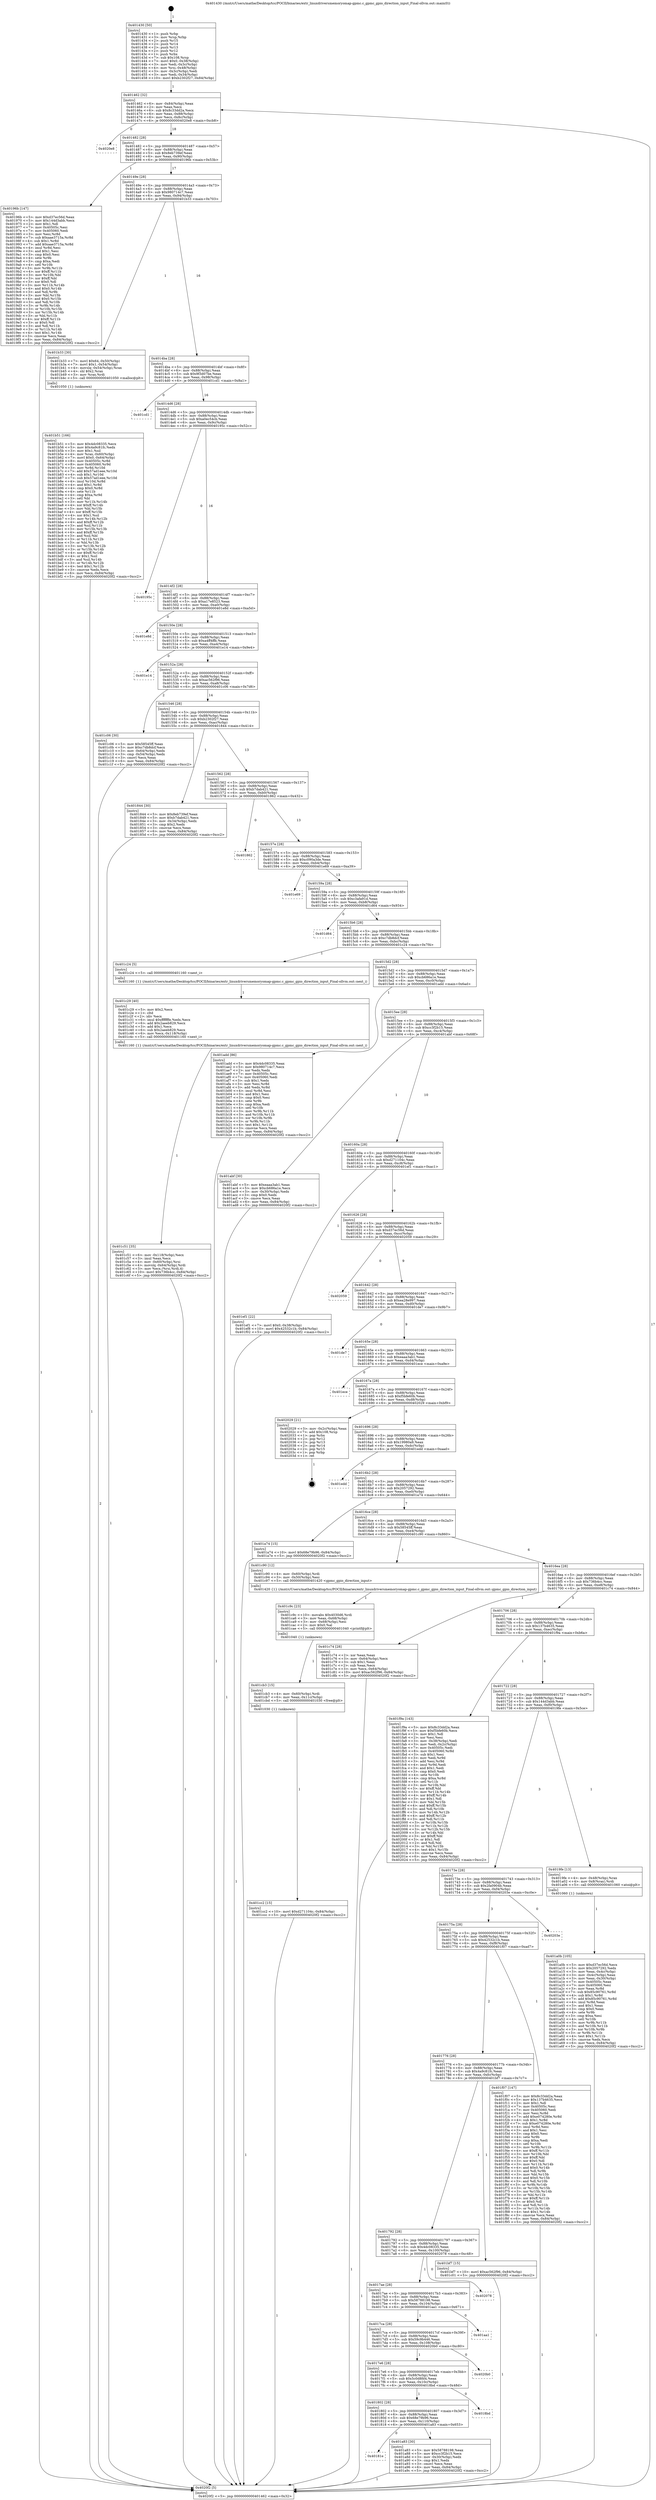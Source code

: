 digraph "0x401430" {
  label = "0x401430 (/mnt/c/Users/mathe/Desktop/tcc/POCII/binaries/extr_linuxdriversmemoryomap-gpmc.c_gpmc_gpio_direction_input_Final-ollvm.out::main(0))"
  labelloc = "t"
  node[shape=record]

  Entry [label="",width=0.3,height=0.3,shape=circle,fillcolor=black,style=filled]
  "0x401462" [label="{
     0x401462 [32]\l
     | [instrs]\l
     &nbsp;&nbsp;0x401462 \<+6\>: mov -0x84(%rbp),%eax\l
     &nbsp;&nbsp;0x401468 \<+2\>: mov %eax,%ecx\l
     &nbsp;&nbsp;0x40146a \<+6\>: sub $0x8c33dd2a,%ecx\l
     &nbsp;&nbsp;0x401470 \<+6\>: mov %eax,-0x88(%rbp)\l
     &nbsp;&nbsp;0x401476 \<+6\>: mov %ecx,-0x8c(%rbp)\l
     &nbsp;&nbsp;0x40147c \<+6\>: je 00000000004020e8 \<main+0xcb8\>\l
  }"]
  "0x4020e8" [label="{
     0x4020e8\l
  }", style=dashed]
  "0x401482" [label="{
     0x401482 [28]\l
     | [instrs]\l
     &nbsp;&nbsp;0x401482 \<+5\>: jmp 0000000000401487 \<main+0x57\>\l
     &nbsp;&nbsp;0x401487 \<+6\>: mov -0x88(%rbp),%eax\l
     &nbsp;&nbsp;0x40148d \<+5\>: sub $0x8eb739ef,%eax\l
     &nbsp;&nbsp;0x401492 \<+6\>: mov %eax,-0x90(%rbp)\l
     &nbsp;&nbsp;0x401498 \<+6\>: je 000000000040196b \<main+0x53b\>\l
  }"]
  Exit [label="",width=0.3,height=0.3,shape=circle,fillcolor=black,style=filled,peripheries=2]
  "0x40196b" [label="{
     0x40196b [147]\l
     | [instrs]\l
     &nbsp;&nbsp;0x40196b \<+5\>: mov $0xd37ec56d,%eax\l
     &nbsp;&nbsp;0x401970 \<+5\>: mov $0x144d3abb,%ecx\l
     &nbsp;&nbsp;0x401975 \<+2\>: mov $0x1,%dl\l
     &nbsp;&nbsp;0x401977 \<+7\>: mov 0x40505c,%esi\l
     &nbsp;&nbsp;0x40197e \<+7\>: mov 0x405060,%edi\l
     &nbsp;&nbsp;0x401985 \<+3\>: mov %esi,%r8d\l
     &nbsp;&nbsp;0x401988 \<+7\>: sub $0xaae3715a,%r8d\l
     &nbsp;&nbsp;0x40198f \<+4\>: sub $0x1,%r8d\l
     &nbsp;&nbsp;0x401993 \<+7\>: add $0xaae3715a,%r8d\l
     &nbsp;&nbsp;0x40199a \<+4\>: imul %r8d,%esi\l
     &nbsp;&nbsp;0x40199e \<+3\>: and $0x1,%esi\l
     &nbsp;&nbsp;0x4019a1 \<+3\>: cmp $0x0,%esi\l
     &nbsp;&nbsp;0x4019a4 \<+4\>: sete %r9b\l
     &nbsp;&nbsp;0x4019a8 \<+3\>: cmp $0xa,%edi\l
     &nbsp;&nbsp;0x4019ab \<+4\>: setl %r10b\l
     &nbsp;&nbsp;0x4019af \<+3\>: mov %r9b,%r11b\l
     &nbsp;&nbsp;0x4019b2 \<+4\>: xor $0xff,%r11b\l
     &nbsp;&nbsp;0x4019b6 \<+3\>: mov %r10b,%bl\l
     &nbsp;&nbsp;0x4019b9 \<+3\>: xor $0xff,%bl\l
     &nbsp;&nbsp;0x4019bc \<+3\>: xor $0x0,%dl\l
     &nbsp;&nbsp;0x4019bf \<+3\>: mov %r11b,%r14b\l
     &nbsp;&nbsp;0x4019c2 \<+4\>: and $0x0,%r14b\l
     &nbsp;&nbsp;0x4019c6 \<+3\>: and %dl,%r9b\l
     &nbsp;&nbsp;0x4019c9 \<+3\>: mov %bl,%r15b\l
     &nbsp;&nbsp;0x4019cc \<+4\>: and $0x0,%r15b\l
     &nbsp;&nbsp;0x4019d0 \<+3\>: and %dl,%r10b\l
     &nbsp;&nbsp;0x4019d3 \<+3\>: or %r9b,%r14b\l
     &nbsp;&nbsp;0x4019d6 \<+3\>: or %r10b,%r15b\l
     &nbsp;&nbsp;0x4019d9 \<+3\>: xor %r15b,%r14b\l
     &nbsp;&nbsp;0x4019dc \<+3\>: or %bl,%r11b\l
     &nbsp;&nbsp;0x4019df \<+4\>: xor $0xff,%r11b\l
     &nbsp;&nbsp;0x4019e3 \<+3\>: or $0x0,%dl\l
     &nbsp;&nbsp;0x4019e6 \<+3\>: and %dl,%r11b\l
     &nbsp;&nbsp;0x4019e9 \<+3\>: or %r11b,%r14b\l
     &nbsp;&nbsp;0x4019ec \<+4\>: test $0x1,%r14b\l
     &nbsp;&nbsp;0x4019f0 \<+3\>: cmovne %ecx,%eax\l
     &nbsp;&nbsp;0x4019f3 \<+6\>: mov %eax,-0x84(%rbp)\l
     &nbsp;&nbsp;0x4019f9 \<+5\>: jmp 00000000004020f2 \<main+0xcc2\>\l
  }"]
  "0x40149e" [label="{
     0x40149e [28]\l
     | [instrs]\l
     &nbsp;&nbsp;0x40149e \<+5\>: jmp 00000000004014a3 \<main+0x73\>\l
     &nbsp;&nbsp;0x4014a3 \<+6\>: mov -0x88(%rbp),%eax\l
     &nbsp;&nbsp;0x4014a9 \<+5\>: sub $0x980714c7,%eax\l
     &nbsp;&nbsp;0x4014ae \<+6\>: mov %eax,-0x94(%rbp)\l
     &nbsp;&nbsp;0x4014b4 \<+6\>: je 0000000000401b33 \<main+0x703\>\l
  }"]
  "0x401cc2" [label="{
     0x401cc2 [15]\l
     | [instrs]\l
     &nbsp;&nbsp;0x401cc2 \<+10\>: movl $0xd271104c,-0x84(%rbp)\l
     &nbsp;&nbsp;0x401ccc \<+5\>: jmp 00000000004020f2 \<main+0xcc2\>\l
  }"]
  "0x401b33" [label="{
     0x401b33 [30]\l
     | [instrs]\l
     &nbsp;&nbsp;0x401b33 \<+7\>: movl $0x64,-0x50(%rbp)\l
     &nbsp;&nbsp;0x401b3a \<+7\>: movl $0x1,-0x54(%rbp)\l
     &nbsp;&nbsp;0x401b41 \<+4\>: movslq -0x54(%rbp),%rax\l
     &nbsp;&nbsp;0x401b45 \<+4\>: shl $0x2,%rax\l
     &nbsp;&nbsp;0x401b49 \<+3\>: mov %rax,%rdi\l
     &nbsp;&nbsp;0x401b4c \<+5\>: call 0000000000401050 \<malloc@plt\>\l
     | [calls]\l
     &nbsp;&nbsp;0x401050 \{1\} (unknown)\l
  }"]
  "0x4014ba" [label="{
     0x4014ba [28]\l
     | [instrs]\l
     &nbsp;&nbsp;0x4014ba \<+5\>: jmp 00000000004014bf \<main+0x8f\>\l
     &nbsp;&nbsp;0x4014bf \<+6\>: mov -0x88(%rbp),%eax\l
     &nbsp;&nbsp;0x4014c5 \<+5\>: sub $0x9f3d07be,%eax\l
     &nbsp;&nbsp;0x4014ca \<+6\>: mov %eax,-0x98(%rbp)\l
     &nbsp;&nbsp;0x4014d0 \<+6\>: je 0000000000401cd1 \<main+0x8a1\>\l
  }"]
  "0x401cb3" [label="{
     0x401cb3 [15]\l
     | [instrs]\l
     &nbsp;&nbsp;0x401cb3 \<+4\>: mov -0x60(%rbp),%rdi\l
     &nbsp;&nbsp;0x401cb7 \<+6\>: mov %eax,-0x11c(%rbp)\l
     &nbsp;&nbsp;0x401cbd \<+5\>: call 0000000000401030 \<free@plt\>\l
     | [calls]\l
     &nbsp;&nbsp;0x401030 \{1\} (unknown)\l
  }"]
  "0x401cd1" [label="{
     0x401cd1\l
  }", style=dashed]
  "0x4014d6" [label="{
     0x4014d6 [28]\l
     | [instrs]\l
     &nbsp;&nbsp;0x4014d6 \<+5\>: jmp 00000000004014db \<main+0xab\>\l
     &nbsp;&nbsp;0x4014db \<+6\>: mov -0x88(%rbp),%eax\l
     &nbsp;&nbsp;0x4014e1 \<+5\>: sub $0xa0ec54cb,%eax\l
     &nbsp;&nbsp;0x4014e6 \<+6\>: mov %eax,-0x9c(%rbp)\l
     &nbsp;&nbsp;0x4014ec \<+6\>: je 000000000040195c \<main+0x52c\>\l
  }"]
  "0x401c9c" [label="{
     0x401c9c [23]\l
     | [instrs]\l
     &nbsp;&nbsp;0x401c9c \<+10\>: movabs $0x4030d6,%rdi\l
     &nbsp;&nbsp;0x401ca6 \<+3\>: mov %eax,-0x68(%rbp)\l
     &nbsp;&nbsp;0x401ca9 \<+3\>: mov -0x68(%rbp),%esi\l
     &nbsp;&nbsp;0x401cac \<+2\>: mov $0x0,%al\l
     &nbsp;&nbsp;0x401cae \<+5\>: call 0000000000401040 \<printf@plt\>\l
     | [calls]\l
     &nbsp;&nbsp;0x401040 \{1\} (unknown)\l
  }"]
  "0x40195c" [label="{
     0x40195c\l
  }", style=dashed]
  "0x4014f2" [label="{
     0x4014f2 [28]\l
     | [instrs]\l
     &nbsp;&nbsp;0x4014f2 \<+5\>: jmp 00000000004014f7 \<main+0xc7\>\l
     &nbsp;&nbsp;0x4014f7 \<+6\>: mov -0x88(%rbp),%eax\l
     &nbsp;&nbsp;0x4014fd \<+5\>: sub $0xa17e8523,%eax\l
     &nbsp;&nbsp;0x401502 \<+6\>: mov %eax,-0xa0(%rbp)\l
     &nbsp;&nbsp;0x401508 \<+6\>: je 0000000000401e8d \<main+0xa5d\>\l
  }"]
  "0x401c51" [label="{
     0x401c51 [35]\l
     | [instrs]\l
     &nbsp;&nbsp;0x401c51 \<+6\>: mov -0x118(%rbp),%ecx\l
     &nbsp;&nbsp;0x401c57 \<+3\>: imul %eax,%ecx\l
     &nbsp;&nbsp;0x401c5a \<+4\>: mov -0x60(%rbp),%rsi\l
     &nbsp;&nbsp;0x401c5e \<+4\>: movslq -0x64(%rbp),%rdi\l
     &nbsp;&nbsp;0x401c62 \<+3\>: mov %ecx,(%rsi,%rdi,4)\l
     &nbsp;&nbsp;0x401c65 \<+10\>: movl $0x736b4cc,-0x84(%rbp)\l
     &nbsp;&nbsp;0x401c6f \<+5\>: jmp 00000000004020f2 \<main+0xcc2\>\l
  }"]
  "0x401e8d" [label="{
     0x401e8d\l
  }", style=dashed]
  "0x40150e" [label="{
     0x40150e [28]\l
     | [instrs]\l
     &nbsp;&nbsp;0x40150e \<+5\>: jmp 0000000000401513 \<main+0xe3\>\l
     &nbsp;&nbsp;0x401513 \<+6\>: mov -0x88(%rbp),%eax\l
     &nbsp;&nbsp;0x401519 \<+5\>: sub $0xa4ff4ffb,%eax\l
     &nbsp;&nbsp;0x40151e \<+6\>: mov %eax,-0xa4(%rbp)\l
     &nbsp;&nbsp;0x401524 \<+6\>: je 0000000000401e14 \<main+0x9e4\>\l
  }"]
  "0x401c29" [label="{
     0x401c29 [40]\l
     | [instrs]\l
     &nbsp;&nbsp;0x401c29 \<+5\>: mov $0x2,%ecx\l
     &nbsp;&nbsp;0x401c2e \<+1\>: cltd\l
     &nbsp;&nbsp;0x401c2f \<+2\>: idiv %ecx\l
     &nbsp;&nbsp;0x401c31 \<+6\>: imul $0xfffffffe,%edx,%ecx\l
     &nbsp;&nbsp;0x401c37 \<+6\>: add $0x2aeeb829,%ecx\l
     &nbsp;&nbsp;0x401c3d \<+3\>: add $0x1,%ecx\l
     &nbsp;&nbsp;0x401c40 \<+6\>: sub $0x2aeeb829,%ecx\l
     &nbsp;&nbsp;0x401c46 \<+6\>: mov %ecx,-0x118(%rbp)\l
     &nbsp;&nbsp;0x401c4c \<+5\>: call 0000000000401160 \<next_i\>\l
     | [calls]\l
     &nbsp;&nbsp;0x401160 \{1\} (/mnt/c/Users/mathe/Desktop/tcc/POCII/binaries/extr_linuxdriversmemoryomap-gpmc.c_gpmc_gpio_direction_input_Final-ollvm.out::next_i)\l
  }"]
  "0x401e14" [label="{
     0x401e14\l
  }", style=dashed]
  "0x40152a" [label="{
     0x40152a [28]\l
     | [instrs]\l
     &nbsp;&nbsp;0x40152a \<+5\>: jmp 000000000040152f \<main+0xff\>\l
     &nbsp;&nbsp;0x40152f \<+6\>: mov -0x88(%rbp),%eax\l
     &nbsp;&nbsp;0x401535 \<+5\>: sub $0xac562f96,%eax\l
     &nbsp;&nbsp;0x40153a \<+6\>: mov %eax,-0xa8(%rbp)\l
     &nbsp;&nbsp;0x401540 \<+6\>: je 0000000000401c06 \<main+0x7d6\>\l
  }"]
  "0x401b51" [label="{
     0x401b51 [166]\l
     | [instrs]\l
     &nbsp;&nbsp;0x401b51 \<+5\>: mov $0x4dc08335,%ecx\l
     &nbsp;&nbsp;0x401b56 \<+5\>: mov $0x4a9c81fc,%edx\l
     &nbsp;&nbsp;0x401b5b \<+3\>: mov $0x1,%sil\l
     &nbsp;&nbsp;0x401b5e \<+4\>: mov %rax,-0x60(%rbp)\l
     &nbsp;&nbsp;0x401b62 \<+7\>: movl $0x0,-0x64(%rbp)\l
     &nbsp;&nbsp;0x401b69 \<+8\>: mov 0x40505c,%r8d\l
     &nbsp;&nbsp;0x401b71 \<+8\>: mov 0x405060,%r9d\l
     &nbsp;&nbsp;0x401b79 \<+3\>: mov %r8d,%r10d\l
     &nbsp;&nbsp;0x401b7c \<+7\>: add $0x57ad1eee,%r10d\l
     &nbsp;&nbsp;0x401b83 \<+4\>: sub $0x1,%r10d\l
     &nbsp;&nbsp;0x401b87 \<+7\>: sub $0x57ad1eee,%r10d\l
     &nbsp;&nbsp;0x401b8e \<+4\>: imul %r10d,%r8d\l
     &nbsp;&nbsp;0x401b92 \<+4\>: and $0x1,%r8d\l
     &nbsp;&nbsp;0x401b96 \<+4\>: cmp $0x0,%r8d\l
     &nbsp;&nbsp;0x401b9a \<+4\>: sete %r11b\l
     &nbsp;&nbsp;0x401b9e \<+4\>: cmp $0xa,%r9d\l
     &nbsp;&nbsp;0x401ba2 \<+3\>: setl %bl\l
     &nbsp;&nbsp;0x401ba5 \<+3\>: mov %r11b,%r14b\l
     &nbsp;&nbsp;0x401ba8 \<+4\>: xor $0xff,%r14b\l
     &nbsp;&nbsp;0x401bac \<+3\>: mov %bl,%r15b\l
     &nbsp;&nbsp;0x401baf \<+4\>: xor $0xff,%r15b\l
     &nbsp;&nbsp;0x401bb3 \<+4\>: xor $0x1,%sil\l
     &nbsp;&nbsp;0x401bb7 \<+3\>: mov %r14b,%r12b\l
     &nbsp;&nbsp;0x401bba \<+4\>: and $0xff,%r12b\l
     &nbsp;&nbsp;0x401bbe \<+3\>: and %sil,%r11b\l
     &nbsp;&nbsp;0x401bc1 \<+3\>: mov %r15b,%r13b\l
     &nbsp;&nbsp;0x401bc4 \<+4\>: and $0xff,%r13b\l
     &nbsp;&nbsp;0x401bc8 \<+3\>: and %sil,%bl\l
     &nbsp;&nbsp;0x401bcb \<+3\>: or %r11b,%r12b\l
     &nbsp;&nbsp;0x401bce \<+3\>: or %bl,%r13b\l
     &nbsp;&nbsp;0x401bd1 \<+3\>: xor %r13b,%r12b\l
     &nbsp;&nbsp;0x401bd4 \<+3\>: or %r15b,%r14b\l
     &nbsp;&nbsp;0x401bd7 \<+4\>: xor $0xff,%r14b\l
     &nbsp;&nbsp;0x401bdb \<+4\>: or $0x1,%sil\l
     &nbsp;&nbsp;0x401bdf \<+3\>: and %sil,%r14b\l
     &nbsp;&nbsp;0x401be2 \<+3\>: or %r14b,%r12b\l
     &nbsp;&nbsp;0x401be5 \<+4\>: test $0x1,%r12b\l
     &nbsp;&nbsp;0x401be9 \<+3\>: cmovne %edx,%ecx\l
     &nbsp;&nbsp;0x401bec \<+6\>: mov %ecx,-0x84(%rbp)\l
     &nbsp;&nbsp;0x401bf2 \<+5\>: jmp 00000000004020f2 \<main+0xcc2\>\l
  }"]
  "0x401c06" [label="{
     0x401c06 [30]\l
     | [instrs]\l
     &nbsp;&nbsp;0x401c06 \<+5\>: mov $0x58545ff,%eax\l
     &nbsp;&nbsp;0x401c0b \<+5\>: mov $0xc7db8dcf,%ecx\l
     &nbsp;&nbsp;0x401c10 \<+3\>: mov -0x64(%rbp),%edx\l
     &nbsp;&nbsp;0x401c13 \<+3\>: cmp -0x54(%rbp),%edx\l
     &nbsp;&nbsp;0x401c16 \<+3\>: cmovl %ecx,%eax\l
     &nbsp;&nbsp;0x401c19 \<+6\>: mov %eax,-0x84(%rbp)\l
     &nbsp;&nbsp;0x401c1f \<+5\>: jmp 00000000004020f2 \<main+0xcc2\>\l
  }"]
  "0x401546" [label="{
     0x401546 [28]\l
     | [instrs]\l
     &nbsp;&nbsp;0x401546 \<+5\>: jmp 000000000040154b \<main+0x11b\>\l
     &nbsp;&nbsp;0x40154b \<+6\>: mov -0x88(%rbp),%eax\l
     &nbsp;&nbsp;0x401551 \<+5\>: sub $0xb2302f27,%eax\l
     &nbsp;&nbsp;0x401556 \<+6\>: mov %eax,-0xac(%rbp)\l
     &nbsp;&nbsp;0x40155c \<+6\>: je 0000000000401844 \<main+0x414\>\l
  }"]
  "0x40181e" [label="{
     0x40181e\l
  }", style=dashed]
  "0x401844" [label="{
     0x401844 [30]\l
     | [instrs]\l
     &nbsp;&nbsp;0x401844 \<+5\>: mov $0x8eb739ef,%eax\l
     &nbsp;&nbsp;0x401849 \<+5\>: mov $0xb7dab421,%ecx\l
     &nbsp;&nbsp;0x40184e \<+3\>: mov -0x34(%rbp),%edx\l
     &nbsp;&nbsp;0x401851 \<+3\>: cmp $0x2,%edx\l
     &nbsp;&nbsp;0x401854 \<+3\>: cmovne %ecx,%eax\l
     &nbsp;&nbsp;0x401857 \<+6\>: mov %eax,-0x84(%rbp)\l
     &nbsp;&nbsp;0x40185d \<+5\>: jmp 00000000004020f2 \<main+0xcc2\>\l
  }"]
  "0x401562" [label="{
     0x401562 [28]\l
     | [instrs]\l
     &nbsp;&nbsp;0x401562 \<+5\>: jmp 0000000000401567 \<main+0x137\>\l
     &nbsp;&nbsp;0x401567 \<+6\>: mov -0x88(%rbp),%eax\l
     &nbsp;&nbsp;0x40156d \<+5\>: sub $0xb7dab421,%eax\l
     &nbsp;&nbsp;0x401572 \<+6\>: mov %eax,-0xb0(%rbp)\l
     &nbsp;&nbsp;0x401578 \<+6\>: je 0000000000401862 \<main+0x432\>\l
  }"]
  "0x4020f2" [label="{
     0x4020f2 [5]\l
     | [instrs]\l
     &nbsp;&nbsp;0x4020f2 \<+5\>: jmp 0000000000401462 \<main+0x32\>\l
  }"]
  "0x401430" [label="{
     0x401430 [50]\l
     | [instrs]\l
     &nbsp;&nbsp;0x401430 \<+1\>: push %rbp\l
     &nbsp;&nbsp;0x401431 \<+3\>: mov %rsp,%rbp\l
     &nbsp;&nbsp;0x401434 \<+2\>: push %r15\l
     &nbsp;&nbsp;0x401436 \<+2\>: push %r14\l
     &nbsp;&nbsp;0x401438 \<+2\>: push %r13\l
     &nbsp;&nbsp;0x40143a \<+2\>: push %r12\l
     &nbsp;&nbsp;0x40143c \<+1\>: push %rbx\l
     &nbsp;&nbsp;0x40143d \<+7\>: sub $0x108,%rsp\l
     &nbsp;&nbsp;0x401444 \<+7\>: movl $0x0,-0x38(%rbp)\l
     &nbsp;&nbsp;0x40144b \<+3\>: mov %edi,-0x3c(%rbp)\l
     &nbsp;&nbsp;0x40144e \<+4\>: mov %rsi,-0x48(%rbp)\l
     &nbsp;&nbsp;0x401452 \<+3\>: mov -0x3c(%rbp),%edi\l
     &nbsp;&nbsp;0x401455 \<+3\>: mov %edi,-0x34(%rbp)\l
     &nbsp;&nbsp;0x401458 \<+10\>: movl $0xb2302f27,-0x84(%rbp)\l
  }"]
  "0x401a83" [label="{
     0x401a83 [30]\l
     | [instrs]\l
     &nbsp;&nbsp;0x401a83 \<+5\>: mov $0x58788198,%eax\l
     &nbsp;&nbsp;0x401a88 \<+5\>: mov $0xcc3f2b15,%ecx\l
     &nbsp;&nbsp;0x401a8d \<+3\>: mov -0x30(%rbp),%edx\l
     &nbsp;&nbsp;0x401a90 \<+3\>: cmp $0x1,%edx\l
     &nbsp;&nbsp;0x401a93 \<+3\>: cmovl %ecx,%eax\l
     &nbsp;&nbsp;0x401a96 \<+6\>: mov %eax,-0x84(%rbp)\l
     &nbsp;&nbsp;0x401a9c \<+5\>: jmp 00000000004020f2 \<main+0xcc2\>\l
  }"]
  "0x401862" [label="{
     0x401862\l
  }", style=dashed]
  "0x40157e" [label="{
     0x40157e [28]\l
     | [instrs]\l
     &nbsp;&nbsp;0x40157e \<+5\>: jmp 0000000000401583 \<main+0x153\>\l
     &nbsp;&nbsp;0x401583 \<+6\>: mov -0x88(%rbp),%eax\l
     &nbsp;&nbsp;0x401589 \<+5\>: sub $0xc090a3de,%eax\l
     &nbsp;&nbsp;0x40158e \<+6\>: mov %eax,-0xb4(%rbp)\l
     &nbsp;&nbsp;0x401594 \<+6\>: je 0000000000401e69 \<main+0xa39\>\l
  }"]
  "0x401802" [label="{
     0x401802 [28]\l
     | [instrs]\l
     &nbsp;&nbsp;0x401802 \<+5\>: jmp 0000000000401807 \<main+0x3d7\>\l
     &nbsp;&nbsp;0x401807 \<+6\>: mov -0x88(%rbp),%eax\l
     &nbsp;&nbsp;0x40180d \<+5\>: sub $0x68e79b96,%eax\l
     &nbsp;&nbsp;0x401812 \<+6\>: mov %eax,-0x110(%rbp)\l
     &nbsp;&nbsp;0x401818 \<+6\>: je 0000000000401a83 \<main+0x653\>\l
  }"]
  "0x401e69" [label="{
     0x401e69\l
  }", style=dashed]
  "0x40159a" [label="{
     0x40159a [28]\l
     | [instrs]\l
     &nbsp;&nbsp;0x40159a \<+5\>: jmp 000000000040159f \<main+0x16f\>\l
     &nbsp;&nbsp;0x40159f \<+6\>: mov -0x88(%rbp),%eax\l
     &nbsp;&nbsp;0x4015a5 \<+5\>: sub $0xc3afa91d,%eax\l
     &nbsp;&nbsp;0x4015aa \<+6\>: mov %eax,-0xb8(%rbp)\l
     &nbsp;&nbsp;0x4015b0 \<+6\>: je 0000000000401d64 \<main+0x934\>\l
  }"]
  "0x4018bd" [label="{
     0x4018bd\l
  }", style=dashed]
  "0x401d64" [label="{
     0x401d64\l
  }", style=dashed]
  "0x4015b6" [label="{
     0x4015b6 [28]\l
     | [instrs]\l
     &nbsp;&nbsp;0x4015b6 \<+5\>: jmp 00000000004015bb \<main+0x18b\>\l
     &nbsp;&nbsp;0x4015bb \<+6\>: mov -0x88(%rbp),%eax\l
     &nbsp;&nbsp;0x4015c1 \<+5\>: sub $0xc7db8dcf,%eax\l
     &nbsp;&nbsp;0x4015c6 \<+6\>: mov %eax,-0xbc(%rbp)\l
     &nbsp;&nbsp;0x4015cc \<+6\>: je 0000000000401c24 \<main+0x7f4\>\l
  }"]
  "0x4017e6" [label="{
     0x4017e6 [28]\l
     | [instrs]\l
     &nbsp;&nbsp;0x4017e6 \<+5\>: jmp 00000000004017eb \<main+0x3bb\>\l
     &nbsp;&nbsp;0x4017eb \<+6\>: mov -0x88(%rbp),%eax\l
     &nbsp;&nbsp;0x4017f1 \<+5\>: sub $0x5c0d8fd4,%eax\l
     &nbsp;&nbsp;0x4017f6 \<+6\>: mov %eax,-0x10c(%rbp)\l
     &nbsp;&nbsp;0x4017fc \<+6\>: je 00000000004018bd \<main+0x48d\>\l
  }"]
  "0x401c24" [label="{
     0x401c24 [5]\l
     | [instrs]\l
     &nbsp;&nbsp;0x401c24 \<+5\>: call 0000000000401160 \<next_i\>\l
     | [calls]\l
     &nbsp;&nbsp;0x401160 \{1\} (/mnt/c/Users/mathe/Desktop/tcc/POCII/binaries/extr_linuxdriversmemoryomap-gpmc.c_gpmc_gpio_direction_input_Final-ollvm.out::next_i)\l
  }"]
  "0x4015d2" [label="{
     0x4015d2 [28]\l
     | [instrs]\l
     &nbsp;&nbsp;0x4015d2 \<+5\>: jmp 00000000004015d7 \<main+0x1a7\>\l
     &nbsp;&nbsp;0x4015d7 \<+6\>: mov -0x88(%rbp),%eax\l
     &nbsp;&nbsp;0x4015dd \<+5\>: sub $0xcb686a1e,%eax\l
     &nbsp;&nbsp;0x4015e2 \<+6\>: mov %eax,-0xc0(%rbp)\l
     &nbsp;&nbsp;0x4015e8 \<+6\>: je 0000000000401add \<main+0x6ad\>\l
  }"]
  "0x4020b0" [label="{
     0x4020b0\l
  }", style=dashed]
  "0x401add" [label="{
     0x401add [86]\l
     | [instrs]\l
     &nbsp;&nbsp;0x401add \<+5\>: mov $0x4dc08335,%eax\l
     &nbsp;&nbsp;0x401ae2 \<+5\>: mov $0x980714c7,%ecx\l
     &nbsp;&nbsp;0x401ae7 \<+2\>: xor %edx,%edx\l
     &nbsp;&nbsp;0x401ae9 \<+7\>: mov 0x40505c,%esi\l
     &nbsp;&nbsp;0x401af0 \<+7\>: mov 0x405060,%edi\l
     &nbsp;&nbsp;0x401af7 \<+3\>: sub $0x1,%edx\l
     &nbsp;&nbsp;0x401afa \<+3\>: mov %esi,%r8d\l
     &nbsp;&nbsp;0x401afd \<+3\>: add %edx,%r8d\l
     &nbsp;&nbsp;0x401b00 \<+4\>: imul %r8d,%esi\l
     &nbsp;&nbsp;0x401b04 \<+3\>: and $0x1,%esi\l
     &nbsp;&nbsp;0x401b07 \<+3\>: cmp $0x0,%esi\l
     &nbsp;&nbsp;0x401b0a \<+4\>: sete %r9b\l
     &nbsp;&nbsp;0x401b0e \<+3\>: cmp $0xa,%edi\l
     &nbsp;&nbsp;0x401b11 \<+4\>: setl %r10b\l
     &nbsp;&nbsp;0x401b15 \<+3\>: mov %r9b,%r11b\l
     &nbsp;&nbsp;0x401b18 \<+3\>: and %r10b,%r11b\l
     &nbsp;&nbsp;0x401b1b \<+3\>: xor %r10b,%r9b\l
     &nbsp;&nbsp;0x401b1e \<+3\>: or %r9b,%r11b\l
     &nbsp;&nbsp;0x401b21 \<+4\>: test $0x1,%r11b\l
     &nbsp;&nbsp;0x401b25 \<+3\>: cmovne %ecx,%eax\l
     &nbsp;&nbsp;0x401b28 \<+6\>: mov %eax,-0x84(%rbp)\l
     &nbsp;&nbsp;0x401b2e \<+5\>: jmp 00000000004020f2 \<main+0xcc2\>\l
  }"]
  "0x4015ee" [label="{
     0x4015ee [28]\l
     | [instrs]\l
     &nbsp;&nbsp;0x4015ee \<+5\>: jmp 00000000004015f3 \<main+0x1c3\>\l
     &nbsp;&nbsp;0x4015f3 \<+6\>: mov -0x88(%rbp),%eax\l
     &nbsp;&nbsp;0x4015f9 \<+5\>: sub $0xcc3f2b15,%eax\l
     &nbsp;&nbsp;0x4015fe \<+6\>: mov %eax,-0xc4(%rbp)\l
     &nbsp;&nbsp;0x401604 \<+6\>: je 0000000000401abf \<main+0x68f\>\l
  }"]
  "0x4017ca" [label="{
     0x4017ca [28]\l
     | [instrs]\l
     &nbsp;&nbsp;0x4017ca \<+5\>: jmp 00000000004017cf \<main+0x39f\>\l
     &nbsp;&nbsp;0x4017cf \<+6\>: mov -0x88(%rbp),%eax\l
     &nbsp;&nbsp;0x4017d5 \<+5\>: sub $0x59c9b446,%eax\l
     &nbsp;&nbsp;0x4017da \<+6\>: mov %eax,-0x108(%rbp)\l
     &nbsp;&nbsp;0x4017e0 \<+6\>: je 00000000004020b0 \<main+0xc80\>\l
  }"]
  "0x401abf" [label="{
     0x401abf [30]\l
     | [instrs]\l
     &nbsp;&nbsp;0x401abf \<+5\>: mov $0xeaaa3ab1,%eax\l
     &nbsp;&nbsp;0x401ac4 \<+5\>: mov $0xcb686a1e,%ecx\l
     &nbsp;&nbsp;0x401ac9 \<+3\>: mov -0x30(%rbp),%edx\l
     &nbsp;&nbsp;0x401acc \<+3\>: cmp $0x0,%edx\l
     &nbsp;&nbsp;0x401acf \<+3\>: cmove %ecx,%eax\l
     &nbsp;&nbsp;0x401ad2 \<+6\>: mov %eax,-0x84(%rbp)\l
     &nbsp;&nbsp;0x401ad8 \<+5\>: jmp 00000000004020f2 \<main+0xcc2\>\l
  }"]
  "0x40160a" [label="{
     0x40160a [28]\l
     | [instrs]\l
     &nbsp;&nbsp;0x40160a \<+5\>: jmp 000000000040160f \<main+0x1df\>\l
     &nbsp;&nbsp;0x40160f \<+6\>: mov -0x88(%rbp),%eax\l
     &nbsp;&nbsp;0x401615 \<+5\>: sub $0xd271104c,%eax\l
     &nbsp;&nbsp;0x40161a \<+6\>: mov %eax,-0xc8(%rbp)\l
     &nbsp;&nbsp;0x401620 \<+6\>: je 0000000000401ef1 \<main+0xac1\>\l
  }"]
  "0x401aa1" [label="{
     0x401aa1\l
  }", style=dashed]
  "0x401ef1" [label="{
     0x401ef1 [22]\l
     | [instrs]\l
     &nbsp;&nbsp;0x401ef1 \<+7\>: movl $0x0,-0x38(%rbp)\l
     &nbsp;&nbsp;0x401ef8 \<+10\>: movl $0x42532c1b,-0x84(%rbp)\l
     &nbsp;&nbsp;0x401f02 \<+5\>: jmp 00000000004020f2 \<main+0xcc2\>\l
  }"]
  "0x401626" [label="{
     0x401626 [28]\l
     | [instrs]\l
     &nbsp;&nbsp;0x401626 \<+5\>: jmp 000000000040162b \<main+0x1fb\>\l
     &nbsp;&nbsp;0x40162b \<+6\>: mov -0x88(%rbp),%eax\l
     &nbsp;&nbsp;0x401631 \<+5\>: sub $0xd37ec56d,%eax\l
     &nbsp;&nbsp;0x401636 \<+6\>: mov %eax,-0xcc(%rbp)\l
     &nbsp;&nbsp;0x40163c \<+6\>: je 0000000000402059 \<main+0xc29\>\l
  }"]
  "0x4017ae" [label="{
     0x4017ae [28]\l
     | [instrs]\l
     &nbsp;&nbsp;0x4017ae \<+5\>: jmp 00000000004017b3 \<main+0x383\>\l
     &nbsp;&nbsp;0x4017b3 \<+6\>: mov -0x88(%rbp),%eax\l
     &nbsp;&nbsp;0x4017b9 \<+5\>: sub $0x58788198,%eax\l
     &nbsp;&nbsp;0x4017be \<+6\>: mov %eax,-0x104(%rbp)\l
     &nbsp;&nbsp;0x4017c4 \<+6\>: je 0000000000401aa1 \<main+0x671\>\l
  }"]
  "0x402059" [label="{
     0x402059\l
  }", style=dashed]
  "0x401642" [label="{
     0x401642 [28]\l
     | [instrs]\l
     &nbsp;&nbsp;0x401642 \<+5\>: jmp 0000000000401647 \<main+0x217\>\l
     &nbsp;&nbsp;0x401647 \<+6\>: mov -0x88(%rbp),%eax\l
     &nbsp;&nbsp;0x40164d \<+5\>: sub $0xea28e997,%eax\l
     &nbsp;&nbsp;0x401652 \<+6\>: mov %eax,-0xd0(%rbp)\l
     &nbsp;&nbsp;0x401658 \<+6\>: je 0000000000401de7 \<main+0x9b7\>\l
  }"]
  "0x402078" [label="{
     0x402078\l
  }", style=dashed]
  "0x401de7" [label="{
     0x401de7\l
  }", style=dashed]
  "0x40165e" [label="{
     0x40165e [28]\l
     | [instrs]\l
     &nbsp;&nbsp;0x40165e \<+5\>: jmp 0000000000401663 \<main+0x233\>\l
     &nbsp;&nbsp;0x401663 \<+6\>: mov -0x88(%rbp),%eax\l
     &nbsp;&nbsp;0x401669 \<+5\>: sub $0xeaaa3ab1,%eax\l
     &nbsp;&nbsp;0x40166e \<+6\>: mov %eax,-0xd4(%rbp)\l
     &nbsp;&nbsp;0x401674 \<+6\>: je 0000000000401ece \<main+0xa9e\>\l
  }"]
  "0x401792" [label="{
     0x401792 [28]\l
     | [instrs]\l
     &nbsp;&nbsp;0x401792 \<+5\>: jmp 0000000000401797 \<main+0x367\>\l
     &nbsp;&nbsp;0x401797 \<+6\>: mov -0x88(%rbp),%eax\l
     &nbsp;&nbsp;0x40179d \<+5\>: sub $0x4dc08335,%eax\l
     &nbsp;&nbsp;0x4017a2 \<+6\>: mov %eax,-0x100(%rbp)\l
     &nbsp;&nbsp;0x4017a8 \<+6\>: je 0000000000402078 \<main+0xc48\>\l
  }"]
  "0x401ece" [label="{
     0x401ece\l
  }", style=dashed]
  "0x40167a" [label="{
     0x40167a [28]\l
     | [instrs]\l
     &nbsp;&nbsp;0x40167a \<+5\>: jmp 000000000040167f \<main+0x24f\>\l
     &nbsp;&nbsp;0x40167f \<+6\>: mov -0x88(%rbp),%eax\l
     &nbsp;&nbsp;0x401685 \<+5\>: sub $0xf5bfe60b,%eax\l
     &nbsp;&nbsp;0x40168a \<+6\>: mov %eax,-0xd8(%rbp)\l
     &nbsp;&nbsp;0x401690 \<+6\>: je 0000000000402029 \<main+0xbf9\>\l
  }"]
  "0x401bf7" [label="{
     0x401bf7 [15]\l
     | [instrs]\l
     &nbsp;&nbsp;0x401bf7 \<+10\>: movl $0xac562f96,-0x84(%rbp)\l
     &nbsp;&nbsp;0x401c01 \<+5\>: jmp 00000000004020f2 \<main+0xcc2\>\l
  }"]
  "0x402029" [label="{
     0x402029 [21]\l
     | [instrs]\l
     &nbsp;&nbsp;0x402029 \<+3\>: mov -0x2c(%rbp),%eax\l
     &nbsp;&nbsp;0x40202c \<+7\>: add $0x108,%rsp\l
     &nbsp;&nbsp;0x402033 \<+1\>: pop %rbx\l
     &nbsp;&nbsp;0x402034 \<+2\>: pop %r12\l
     &nbsp;&nbsp;0x402036 \<+2\>: pop %r13\l
     &nbsp;&nbsp;0x402038 \<+2\>: pop %r14\l
     &nbsp;&nbsp;0x40203a \<+2\>: pop %r15\l
     &nbsp;&nbsp;0x40203c \<+1\>: pop %rbp\l
     &nbsp;&nbsp;0x40203d \<+1\>: ret\l
  }"]
  "0x401696" [label="{
     0x401696 [28]\l
     | [instrs]\l
     &nbsp;&nbsp;0x401696 \<+5\>: jmp 000000000040169b \<main+0x26b\>\l
     &nbsp;&nbsp;0x40169b \<+6\>: mov -0x88(%rbp),%eax\l
     &nbsp;&nbsp;0x4016a1 \<+5\>: sub $0x19980a9,%eax\l
     &nbsp;&nbsp;0x4016a6 \<+6\>: mov %eax,-0xdc(%rbp)\l
     &nbsp;&nbsp;0x4016ac \<+6\>: je 0000000000401edd \<main+0xaad\>\l
  }"]
  "0x401776" [label="{
     0x401776 [28]\l
     | [instrs]\l
     &nbsp;&nbsp;0x401776 \<+5\>: jmp 000000000040177b \<main+0x34b\>\l
     &nbsp;&nbsp;0x40177b \<+6\>: mov -0x88(%rbp),%eax\l
     &nbsp;&nbsp;0x401781 \<+5\>: sub $0x4a9c81fc,%eax\l
     &nbsp;&nbsp;0x401786 \<+6\>: mov %eax,-0xfc(%rbp)\l
     &nbsp;&nbsp;0x40178c \<+6\>: je 0000000000401bf7 \<main+0x7c7\>\l
  }"]
  "0x401edd" [label="{
     0x401edd\l
  }", style=dashed]
  "0x4016b2" [label="{
     0x4016b2 [28]\l
     | [instrs]\l
     &nbsp;&nbsp;0x4016b2 \<+5\>: jmp 00000000004016b7 \<main+0x287\>\l
     &nbsp;&nbsp;0x4016b7 \<+6\>: mov -0x88(%rbp),%eax\l
     &nbsp;&nbsp;0x4016bd \<+5\>: sub $0x2057292,%eax\l
     &nbsp;&nbsp;0x4016c2 \<+6\>: mov %eax,-0xe0(%rbp)\l
     &nbsp;&nbsp;0x4016c8 \<+6\>: je 0000000000401a74 \<main+0x644\>\l
  }"]
  "0x401f07" [label="{
     0x401f07 [147]\l
     | [instrs]\l
     &nbsp;&nbsp;0x401f07 \<+5\>: mov $0x8c33dd2a,%eax\l
     &nbsp;&nbsp;0x401f0c \<+5\>: mov $0x137b4635,%ecx\l
     &nbsp;&nbsp;0x401f11 \<+2\>: mov $0x1,%dl\l
     &nbsp;&nbsp;0x401f13 \<+7\>: mov 0x40505c,%esi\l
     &nbsp;&nbsp;0x401f1a \<+7\>: mov 0x405060,%edi\l
     &nbsp;&nbsp;0x401f21 \<+3\>: mov %esi,%r8d\l
     &nbsp;&nbsp;0x401f24 \<+7\>: add $0xe074280e,%r8d\l
     &nbsp;&nbsp;0x401f2b \<+4\>: sub $0x1,%r8d\l
     &nbsp;&nbsp;0x401f2f \<+7\>: sub $0xe074280e,%r8d\l
     &nbsp;&nbsp;0x401f36 \<+4\>: imul %r8d,%esi\l
     &nbsp;&nbsp;0x401f3a \<+3\>: and $0x1,%esi\l
     &nbsp;&nbsp;0x401f3d \<+3\>: cmp $0x0,%esi\l
     &nbsp;&nbsp;0x401f40 \<+4\>: sete %r9b\l
     &nbsp;&nbsp;0x401f44 \<+3\>: cmp $0xa,%edi\l
     &nbsp;&nbsp;0x401f47 \<+4\>: setl %r10b\l
     &nbsp;&nbsp;0x401f4b \<+3\>: mov %r9b,%r11b\l
     &nbsp;&nbsp;0x401f4e \<+4\>: xor $0xff,%r11b\l
     &nbsp;&nbsp;0x401f52 \<+3\>: mov %r10b,%bl\l
     &nbsp;&nbsp;0x401f55 \<+3\>: xor $0xff,%bl\l
     &nbsp;&nbsp;0x401f58 \<+3\>: xor $0x0,%dl\l
     &nbsp;&nbsp;0x401f5b \<+3\>: mov %r11b,%r14b\l
     &nbsp;&nbsp;0x401f5e \<+4\>: and $0x0,%r14b\l
     &nbsp;&nbsp;0x401f62 \<+3\>: and %dl,%r9b\l
     &nbsp;&nbsp;0x401f65 \<+3\>: mov %bl,%r15b\l
     &nbsp;&nbsp;0x401f68 \<+4\>: and $0x0,%r15b\l
     &nbsp;&nbsp;0x401f6c \<+3\>: and %dl,%r10b\l
     &nbsp;&nbsp;0x401f6f \<+3\>: or %r9b,%r14b\l
     &nbsp;&nbsp;0x401f72 \<+3\>: or %r10b,%r15b\l
     &nbsp;&nbsp;0x401f75 \<+3\>: xor %r15b,%r14b\l
     &nbsp;&nbsp;0x401f78 \<+3\>: or %bl,%r11b\l
     &nbsp;&nbsp;0x401f7b \<+4\>: xor $0xff,%r11b\l
     &nbsp;&nbsp;0x401f7f \<+3\>: or $0x0,%dl\l
     &nbsp;&nbsp;0x401f82 \<+3\>: and %dl,%r11b\l
     &nbsp;&nbsp;0x401f85 \<+3\>: or %r11b,%r14b\l
     &nbsp;&nbsp;0x401f88 \<+4\>: test $0x1,%r14b\l
     &nbsp;&nbsp;0x401f8c \<+3\>: cmovne %ecx,%eax\l
     &nbsp;&nbsp;0x401f8f \<+6\>: mov %eax,-0x84(%rbp)\l
     &nbsp;&nbsp;0x401f95 \<+5\>: jmp 00000000004020f2 \<main+0xcc2\>\l
  }"]
  "0x401a74" [label="{
     0x401a74 [15]\l
     | [instrs]\l
     &nbsp;&nbsp;0x401a74 \<+10\>: movl $0x68e79b96,-0x84(%rbp)\l
     &nbsp;&nbsp;0x401a7e \<+5\>: jmp 00000000004020f2 \<main+0xcc2\>\l
  }"]
  "0x4016ce" [label="{
     0x4016ce [28]\l
     | [instrs]\l
     &nbsp;&nbsp;0x4016ce \<+5\>: jmp 00000000004016d3 \<main+0x2a3\>\l
     &nbsp;&nbsp;0x4016d3 \<+6\>: mov -0x88(%rbp),%eax\l
     &nbsp;&nbsp;0x4016d9 \<+5\>: sub $0x58545ff,%eax\l
     &nbsp;&nbsp;0x4016de \<+6\>: mov %eax,-0xe4(%rbp)\l
     &nbsp;&nbsp;0x4016e4 \<+6\>: je 0000000000401c90 \<main+0x860\>\l
  }"]
  "0x40175a" [label="{
     0x40175a [28]\l
     | [instrs]\l
     &nbsp;&nbsp;0x40175a \<+5\>: jmp 000000000040175f \<main+0x32f\>\l
     &nbsp;&nbsp;0x40175f \<+6\>: mov -0x88(%rbp),%eax\l
     &nbsp;&nbsp;0x401765 \<+5\>: sub $0x42532c1b,%eax\l
     &nbsp;&nbsp;0x40176a \<+6\>: mov %eax,-0xf8(%rbp)\l
     &nbsp;&nbsp;0x401770 \<+6\>: je 0000000000401f07 \<main+0xad7\>\l
  }"]
  "0x401c90" [label="{
     0x401c90 [12]\l
     | [instrs]\l
     &nbsp;&nbsp;0x401c90 \<+4\>: mov -0x60(%rbp),%rdi\l
     &nbsp;&nbsp;0x401c94 \<+3\>: mov -0x50(%rbp),%esi\l
     &nbsp;&nbsp;0x401c97 \<+5\>: call 0000000000401420 \<gpmc_gpio_direction_input\>\l
     | [calls]\l
     &nbsp;&nbsp;0x401420 \{1\} (/mnt/c/Users/mathe/Desktop/tcc/POCII/binaries/extr_linuxdriversmemoryomap-gpmc.c_gpmc_gpio_direction_input_Final-ollvm.out::gpmc_gpio_direction_input)\l
  }"]
  "0x4016ea" [label="{
     0x4016ea [28]\l
     | [instrs]\l
     &nbsp;&nbsp;0x4016ea \<+5\>: jmp 00000000004016ef \<main+0x2bf\>\l
     &nbsp;&nbsp;0x4016ef \<+6\>: mov -0x88(%rbp),%eax\l
     &nbsp;&nbsp;0x4016f5 \<+5\>: sub $0x736b4cc,%eax\l
     &nbsp;&nbsp;0x4016fa \<+6\>: mov %eax,-0xe8(%rbp)\l
     &nbsp;&nbsp;0x401700 \<+6\>: je 0000000000401c74 \<main+0x844\>\l
  }"]
  "0x40203e" [label="{
     0x40203e\l
  }", style=dashed]
  "0x401c74" [label="{
     0x401c74 [28]\l
     | [instrs]\l
     &nbsp;&nbsp;0x401c74 \<+2\>: xor %eax,%eax\l
     &nbsp;&nbsp;0x401c76 \<+3\>: mov -0x64(%rbp),%ecx\l
     &nbsp;&nbsp;0x401c79 \<+3\>: sub $0x1,%eax\l
     &nbsp;&nbsp;0x401c7c \<+2\>: sub %eax,%ecx\l
     &nbsp;&nbsp;0x401c7e \<+3\>: mov %ecx,-0x64(%rbp)\l
     &nbsp;&nbsp;0x401c81 \<+10\>: movl $0xac562f96,-0x84(%rbp)\l
     &nbsp;&nbsp;0x401c8b \<+5\>: jmp 00000000004020f2 \<main+0xcc2\>\l
  }"]
  "0x401706" [label="{
     0x401706 [28]\l
     | [instrs]\l
     &nbsp;&nbsp;0x401706 \<+5\>: jmp 000000000040170b \<main+0x2db\>\l
     &nbsp;&nbsp;0x40170b \<+6\>: mov -0x88(%rbp),%eax\l
     &nbsp;&nbsp;0x401711 \<+5\>: sub $0x137b4635,%eax\l
     &nbsp;&nbsp;0x401716 \<+6\>: mov %eax,-0xec(%rbp)\l
     &nbsp;&nbsp;0x40171c \<+6\>: je 0000000000401f9a \<main+0xb6a\>\l
  }"]
  "0x401a0b" [label="{
     0x401a0b [105]\l
     | [instrs]\l
     &nbsp;&nbsp;0x401a0b \<+5\>: mov $0xd37ec56d,%ecx\l
     &nbsp;&nbsp;0x401a10 \<+5\>: mov $0x2057292,%edx\l
     &nbsp;&nbsp;0x401a15 \<+3\>: mov %eax,-0x4c(%rbp)\l
     &nbsp;&nbsp;0x401a18 \<+3\>: mov -0x4c(%rbp),%eax\l
     &nbsp;&nbsp;0x401a1b \<+3\>: mov %eax,-0x30(%rbp)\l
     &nbsp;&nbsp;0x401a1e \<+7\>: mov 0x40505c,%eax\l
     &nbsp;&nbsp;0x401a25 \<+7\>: mov 0x405060,%esi\l
     &nbsp;&nbsp;0x401a2c \<+3\>: mov %eax,%r8d\l
     &nbsp;&nbsp;0x401a2f \<+7\>: sub $0x85c90761,%r8d\l
     &nbsp;&nbsp;0x401a36 \<+4\>: sub $0x1,%r8d\l
     &nbsp;&nbsp;0x401a3a \<+7\>: add $0x85c90761,%r8d\l
     &nbsp;&nbsp;0x401a41 \<+4\>: imul %r8d,%eax\l
     &nbsp;&nbsp;0x401a45 \<+3\>: and $0x1,%eax\l
     &nbsp;&nbsp;0x401a48 \<+3\>: cmp $0x0,%eax\l
     &nbsp;&nbsp;0x401a4b \<+4\>: sete %r9b\l
     &nbsp;&nbsp;0x401a4f \<+3\>: cmp $0xa,%esi\l
     &nbsp;&nbsp;0x401a52 \<+4\>: setl %r10b\l
     &nbsp;&nbsp;0x401a56 \<+3\>: mov %r9b,%r11b\l
     &nbsp;&nbsp;0x401a59 \<+3\>: and %r10b,%r11b\l
     &nbsp;&nbsp;0x401a5c \<+3\>: xor %r10b,%r9b\l
     &nbsp;&nbsp;0x401a5f \<+3\>: or %r9b,%r11b\l
     &nbsp;&nbsp;0x401a62 \<+4\>: test $0x1,%r11b\l
     &nbsp;&nbsp;0x401a66 \<+3\>: cmovne %edx,%ecx\l
     &nbsp;&nbsp;0x401a69 \<+6\>: mov %ecx,-0x84(%rbp)\l
     &nbsp;&nbsp;0x401a6f \<+5\>: jmp 00000000004020f2 \<main+0xcc2\>\l
  }"]
  "0x401f9a" [label="{
     0x401f9a [143]\l
     | [instrs]\l
     &nbsp;&nbsp;0x401f9a \<+5\>: mov $0x8c33dd2a,%eax\l
     &nbsp;&nbsp;0x401f9f \<+5\>: mov $0xf5bfe60b,%ecx\l
     &nbsp;&nbsp;0x401fa4 \<+2\>: mov $0x1,%dl\l
     &nbsp;&nbsp;0x401fa6 \<+2\>: xor %esi,%esi\l
     &nbsp;&nbsp;0x401fa8 \<+3\>: mov -0x38(%rbp),%edi\l
     &nbsp;&nbsp;0x401fab \<+3\>: mov %edi,-0x2c(%rbp)\l
     &nbsp;&nbsp;0x401fae \<+7\>: mov 0x40505c,%edi\l
     &nbsp;&nbsp;0x401fb5 \<+8\>: mov 0x405060,%r8d\l
     &nbsp;&nbsp;0x401fbd \<+3\>: sub $0x1,%esi\l
     &nbsp;&nbsp;0x401fc0 \<+3\>: mov %edi,%r9d\l
     &nbsp;&nbsp;0x401fc3 \<+3\>: add %esi,%r9d\l
     &nbsp;&nbsp;0x401fc6 \<+4\>: imul %r9d,%edi\l
     &nbsp;&nbsp;0x401fca \<+3\>: and $0x1,%edi\l
     &nbsp;&nbsp;0x401fcd \<+3\>: cmp $0x0,%edi\l
     &nbsp;&nbsp;0x401fd0 \<+4\>: sete %r10b\l
     &nbsp;&nbsp;0x401fd4 \<+4\>: cmp $0xa,%r8d\l
     &nbsp;&nbsp;0x401fd8 \<+4\>: setl %r11b\l
     &nbsp;&nbsp;0x401fdc \<+3\>: mov %r10b,%bl\l
     &nbsp;&nbsp;0x401fdf \<+3\>: xor $0xff,%bl\l
     &nbsp;&nbsp;0x401fe2 \<+3\>: mov %r11b,%r14b\l
     &nbsp;&nbsp;0x401fe5 \<+4\>: xor $0xff,%r14b\l
     &nbsp;&nbsp;0x401fe9 \<+3\>: xor $0x1,%dl\l
     &nbsp;&nbsp;0x401fec \<+3\>: mov %bl,%r15b\l
     &nbsp;&nbsp;0x401fef \<+4\>: and $0xff,%r15b\l
     &nbsp;&nbsp;0x401ff3 \<+3\>: and %dl,%r10b\l
     &nbsp;&nbsp;0x401ff6 \<+3\>: mov %r14b,%r12b\l
     &nbsp;&nbsp;0x401ff9 \<+4\>: and $0xff,%r12b\l
     &nbsp;&nbsp;0x401ffd \<+3\>: and %dl,%r11b\l
     &nbsp;&nbsp;0x402000 \<+3\>: or %r10b,%r15b\l
     &nbsp;&nbsp;0x402003 \<+3\>: or %r11b,%r12b\l
     &nbsp;&nbsp;0x402006 \<+3\>: xor %r12b,%r15b\l
     &nbsp;&nbsp;0x402009 \<+3\>: or %r14b,%bl\l
     &nbsp;&nbsp;0x40200c \<+3\>: xor $0xff,%bl\l
     &nbsp;&nbsp;0x40200f \<+3\>: or $0x1,%dl\l
     &nbsp;&nbsp;0x402012 \<+2\>: and %dl,%bl\l
     &nbsp;&nbsp;0x402014 \<+3\>: or %bl,%r15b\l
     &nbsp;&nbsp;0x402017 \<+4\>: test $0x1,%r15b\l
     &nbsp;&nbsp;0x40201b \<+3\>: cmovne %ecx,%eax\l
     &nbsp;&nbsp;0x40201e \<+6\>: mov %eax,-0x84(%rbp)\l
     &nbsp;&nbsp;0x402024 \<+5\>: jmp 00000000004020f2 \<main+0xcc2\>\l
  }"]
  "0x401722" [label="{
     0x401722 [28]\l
     | [instrs]\l
     &nbsp;&nbsp;0x401722 \<+5\>: jmp 0000000000401727 \<main+0x2f7\>\l
     &nbsp;&nbsp;0x401727 \<+6\>: mov -0x88(%rbp),%eax\l
     &nbsp;&nbsp;0x40172d \<+5\>: sub $0x144d3abb,%eax\l
     &nbsp;&nbsp;0x401732 \<+6\>: mov %eax,-0xf0(%rbp)\l
     &nbsp;&nbsp;0x401738 \<+6\>: je 00000000004019fe \<main+0x5ce\>\l
  }"]
  "0x40173e" [label="{
     0x40173e [28]\l
     | [instrs]\l
     &nbsp;&nbsp;0x40173e \<+5\>: jmp 0000000000401743 \<main+0x313\>\l
     &nbsp;&nbsp;0x401743 \<+6\>: mov -0x88(%rbp),%eax\l
     &nbsp;&nbsp;0x401749 \<+5\>: sub $0x2fa0904b,%eax\l
     &nbsp;&nbsp;0x40174e \<+6\>: mov %eax,-0xf4(%rbp)\l
     &nbsp;&nbsp;0x401754 \<+6\>: je 000000000040203e \<main+0xc0e\>\l
  }"]
  "0x4019fe" [label="{
     0x4019fe [13]\l
     | [instrs]\l
     &nbsp;&nbsp;0x4019fe \<+4\>: mov -0x48(%rbp),%rax\l
     &nbsp;&nbsp;0x401a02 \<+4\>: mov 0x8(%rax),%rdi\l
     &nbsp;&nbsp;0x401a06 \<+5\>: call 0000000000401060 \<atoi@plt\>\l
     | [calls]\l
     &nbsp;&nbsp;0x401060 \{1\} (unknown)\l
  }"]
  Entry -> "0x401430" [label=" 1"]
  "0x401462" -> "0x4020e8" [label=" 0"]
  "0x401462" -> "0x401482" [label=" 18"]
  "0x402029" -> Exit [label=" 1"]
  "0x401482" -> "0x40196b" [label=" 1"]
  "0x401482" -> "0x40149e" [label=" 17"]
  "0x401f9a" -> "0x4020f2" [label=" 1"]
  "0x40149e" -> "0x401b33" [label=" 1"]
  "0x40149e" -> "0x4014ba" [label=" 16"]
  "0x401f07" -> "0x4020f2" [label=" 1"]
  "0x4014ba" -> "0x401cd1" [label=" 0"]
  "0x4014ba" -> "0x4014d6" [label=" 16"]
  "0x401ef1" -> "0x4020f2" [label=" 1"]
  "0x4014d6" -> "0x40195c" [label=" 0"]
  "0x4014d6" -> "0x4014f2" [label=" 16"]
  "0x401cc2" -> "0x4020f2" [label=" 1"]
  "0x4014f2" -> "0x401e8d" [label=" 0"]
  "0x4014f2" -> "0x40150e" [label=" 16"]
  "0x401cb3" -> "0x401cc2" [label=" 1"]
  "0x40150e" -> "0x401e14" [label=" 0"]
  "0x40150e" -> "0x40152a" [label=" 16"]
  "0x401c9c" -> "0x401cb3" [label=" 1"]
  "0x40152a" -> "0x401c06" [label=" 2"]
  "0x40152a" -> "0x401546" [label=" 14"]
  "0x401c90" -> "0x401c9c" [label=" 1"]
  "0x401546" -> "0x401844" [label=" 1"]
  "0x401546" -> "0x401562" [label=" 13"]
  "0x401844" -> "0x4020f2" [label=" 1"]
  "0x401430" -> "0x401462" [label=" 1"]
  "0x4020f2" -> "0x401462" [label=" 17"]
  "0x40196b" -> "0x4020f2" [label=" 1"]
  "0x401c74" -> "0x4020f2" [label=" 1"]
  "0x401562" -> "0x401862" [label=" 0"]
  "0x401562" -> "0x40157e" [label=" 13"]
  "0x401c51" -> "0x4020f2" [label=" 1"]
  "0x40157e" -> "0x401e69" [label=" 0"]
  "0x40157e" -> "0x40159a" [label=" 13"]
  "0x401c24" -> "0x401c29" [label=" 1"]
  "0x40159a" -> "0x401d64" [label=" 0"]
  "0x40159a" -> "0x4015b6" [label=" 13"]
  "0x401c06" -> "0x4020f2" [label=" 2"]
  "0x4015b6" -> "0x401c24" [label=" 1"]
  "0x4015b6" -> "0x4015d2" [label=" 12"]
  "0x401b51" -> "0x4020f2" [label=" 1"]
  "0x4015d2" -> "0x401add" [label=" 1"]
  "0x4015d2" -> "0x4015ee" [label=" 11"]
  "0x401b33" -> "0x401b51" [label=" 1"]
  "0x4015ee" -> "0x401abf" [label=" 1"]
  "0x4015ee" -> "0x40160a" [label=" 10"]
  "0x401abf" -> "0x4020f2" [label=" 1"]
  "0x40160a" -> "0x401ef1" [label=" 1"]
  "0x40160a" -> "0x401626" [label=" 9"]
  "0x401a83" -> "0x4020f2" [label=" 1"]
  "0x401626" -> "0x402059" [label=" 0"]
  "0x401626" -> "0x401642" [label=" 9"]
  "0x401802" -> "0x401a83" [label=" 1"]
  "0x401642" -> "0x401de7" [label=" 0"]
  "0x401642" -> "0x40165e" [label=" 9"]
  "0x401c29" -> "0x401c51" [label=" 1"]
  "0x40165e" -> "0x401ece" [label=" 0"]
  "0x40165e" -> "0x40167a" [label=" 9"]
  "0x4017e6" -> "0x4018bd" [label=" 0"]
  "0x40167a" -> "0x402029" [label=" 1"]
  "0x40167a" -> "0x401696" [label=" 8"]
  "0x401bf7" -> "0x4020f2" [label=" 1"]
  "0x401696" -> "0x401edd" [label=" 0"]
  "0x401696" -> "0x4016b2" [label=" 8"]
  "0x4017ca" -> "0x4020b0" [label=" 0"]
  "0x4016b2" -> "0x401a74" [label=" 1"]
  "0x4016b2" -> "0x4016ce" [label=" 7"]
  "0x401add" -> "0x4020f2" [label=" 1"]
  "0x4016ce" -> "0x401c90" [label=" 1"]
  "0x4016ce" -> "0x4016ea" [label=" 6"]
  "0x4017ae" -> "0x401aa1" [label=" 0"]
  "0x4016ea" -> "0x401c74" [label=" 1"]
  "0x4016ea" -> "0x401706" [label=" 5"]
  "0x401802" -> "0x40181e" [label=" 0"]
  "0x401706" -> "0x401f9a" [label=" 1"]
  "0x401706" -> "0x401722" [label=" 4"]
  "0x401792" -> "0x402078" [label=" 0"]
  "0x401722" -> "0x4019fe" [label=" 1"]
  "0x401722" -> "0x40173e" [label=" 3"]
  "0x4019fe" -> "0x401a0b" [label=" 1"]
  "0x401a0b" -> "0x4020f2" [label=" 1"]
  "0x401a74" -> "0x4020f2" [label=" 1"]
  "0x401792" -> "0x4017ae" [label=" 1"]
  "0x40173e" -> "0x40203e" [label=" 0"]
  "0x40173e" -> "0x40175a" [label=" 3"]
  "0x4017ae" -> "0x4017ca" [label=" 1"]
  "0x40175a" -> "0x401f07" [label=" 1"]
  "0x40175a" -> "0x401776" [label=" 2"]
  "0x4017ca" -> "0x4017e6" [label=" 1"]
  "0x401776" -> "0x401bf7" [label=" 1"]
  "0x401776" -> "0x401792" [label=" 1"]
  "0x4017e6" -> "0x401802" [label=" 1"]
}
